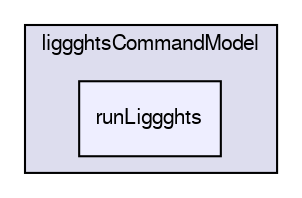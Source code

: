 digraph "/home/cgoniva/CFDEM/CFDEM-x.x-2.1.x/CFDEMcoupling-PUBLIC/src/lagrangian/cfdemParticle/subModels/liggghtsCommandModel/runLiggghts" {
  compound=true
  node [ fontsize="10", fontname="FreeSans"];
  edge [ labelfontsize="10", labelfontname="FreeSans"];
  subgraph clusterdir_a5c5685d15dffcce249b298c0addd7ab {
    graph [ bgcolor="#ddddee", pencolor="black", label="liggghtsCommandModel" fontname="FreeSans", fontsize="10", URL="dir_a5c5685d15dffcce249b298c0addd7ab.html"]
  dir_5cb6cff45a64cd3340f575e3bc0f91b1 [shape=box, label="runLiggghts", style="filled", fillcolor="#eeeeff", pencolor="black", URL="dir_5cb6cff45a64cd3340f575e3bc0f91b1.html"];
  }
}
